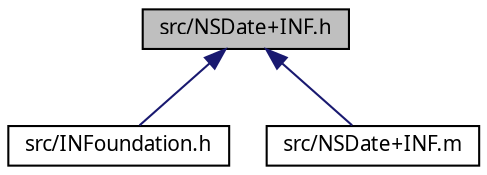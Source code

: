 digraph G
{
  edge [fontname="FreeSans.ttf",fontsize="10",labelfontname="FreeSans.ttf",labelfontsize="10"];
  node [fontname="FreeSans.ttf",fontsize="10",shape=record];
  Node1 [label="src/NSDate+INF.h",height=0.2,width=0.4,color="black", fillcolor="grey75", style="filled" fontcolor="black"];
  Node1 -> Node2 [dir=back,color="midnightblue",fontsize="10",style="solid",fontname="FreeSans.ttf"];
  Node2 [label="src/INFoundation.h",height=0.2,width=0.4,color="black", fillcolor="white", style="filled",URL="$_i_n_foundation_8h.html"];
  Node1 -> Node3 [dir=back,color="midnightblue",fontsize="10",style="solid",fontname="FreeSans.ttf"];
  Node3 [label="src/NSDate+INF.m",height=0.2,width=0.4,color="black", fillcolor="white", style="filled",URL="$_n_s_date_09_i_n_f_8m.html"];
}
